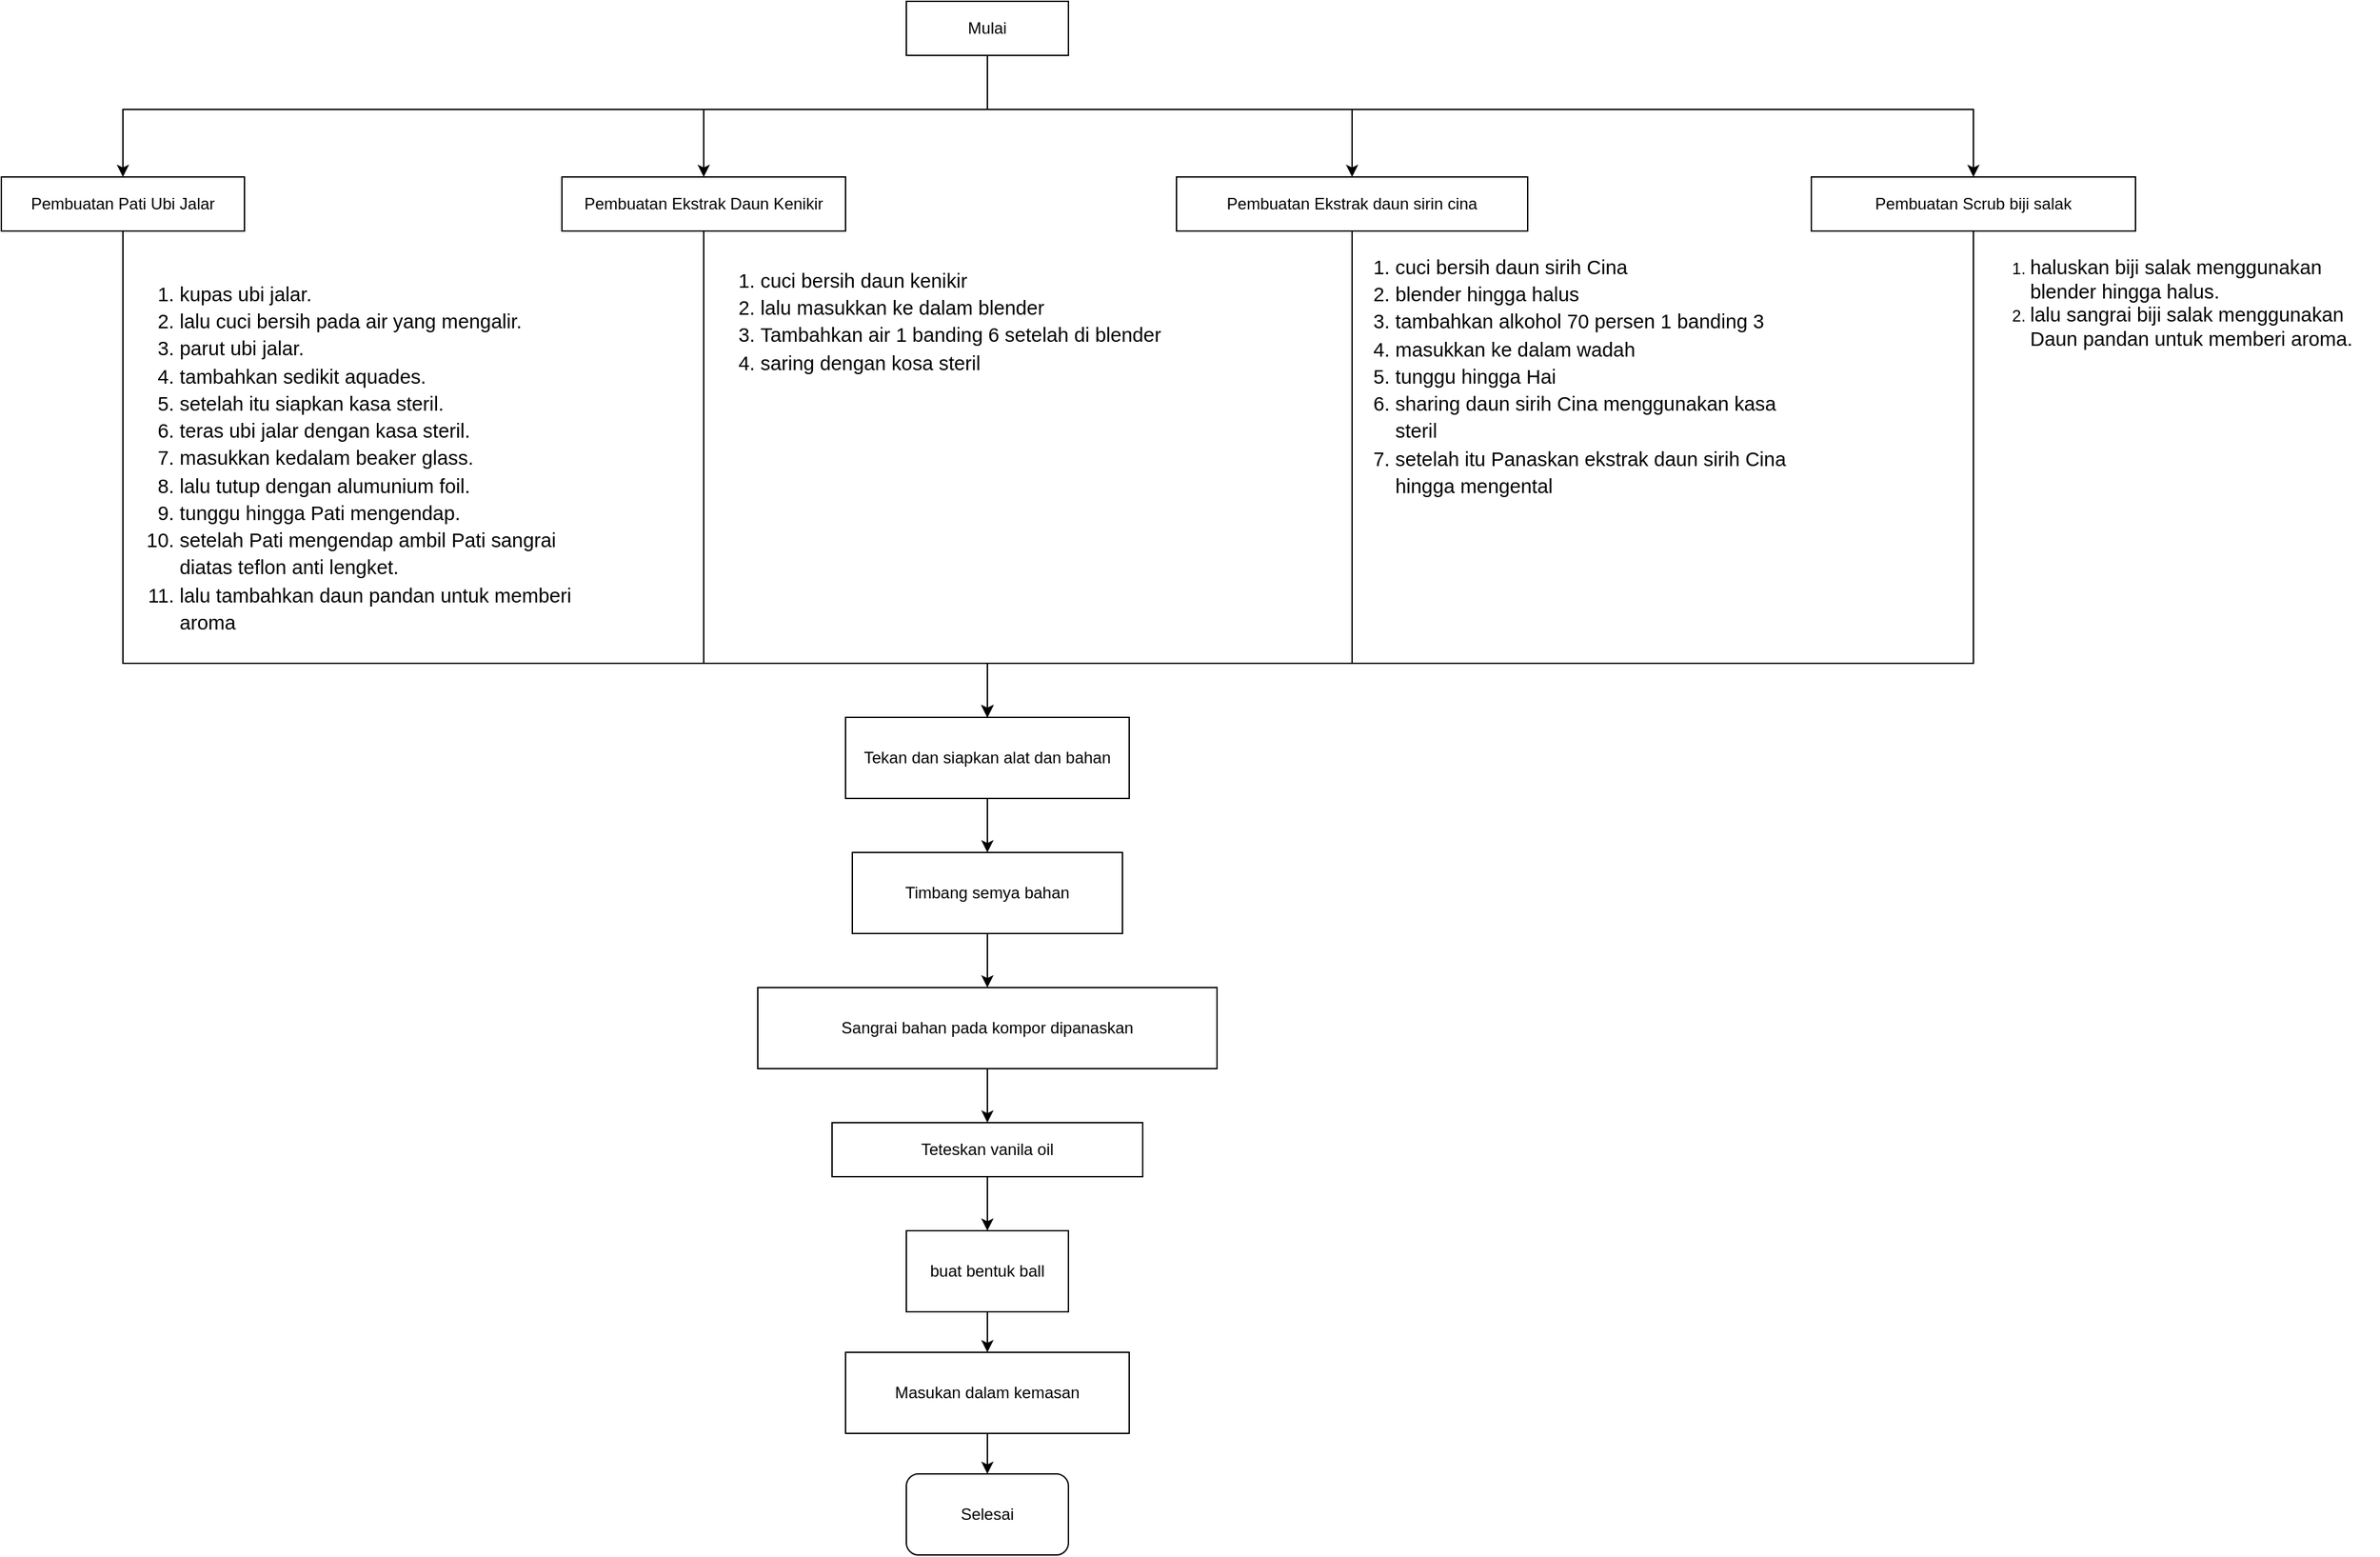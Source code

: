 <mxfile compressed="false" version="15.9.1" type="github">
  <diagram id="ovqH3nYszI52S20i6RJt" name="Page-1">
    <mxGraphModel dx="2037" dy="404" grid="1" gridSize="10" guides="1" tooltips="1" connect="1" arrows="1" fold="1" page="1" pageScale="1" pageWidth="1169" pageHeight="827" math="0" shadow="0">
      <root>
        <mxCell id="0" />
        <mxCell id="1" parent="0" />
        <mxCell id="VaxN0NaM_cXc8g0WYVNY-4" style="edgeStyle=orthogonalEdgeStyle;rounded=0;orthogonalLoop=1;jettySize=auto;html=1;entryX=0.5;entryY=0;entryDx=0;entryDy=0;" parent="1" source="VaxN0NaM_cXc8g0WYVNY-1" target="VaxN0NaM_cXc8g0WYVNY-2" edge="1">
          <mxGeometry relative="1" as="geometry">
            <Array as="points">
              <mxPoint x="420" y="110" />
              <mxPoint x="-220" y="110" />
            </Array>
          </mxGeometry>
        </mxCell>
        <mxCell id="VaxN0NaM_cXc8g0WYVNY-10" style="edgeStyle=orthogonalEdgeStyle;rounded=0;orthogonalLoop=1;jettySize=auto;html=1;entryX=0.5;entryY=0;entryDx=0;entryDy=0;" parent="1" source="VaxN0NaM_cXc8g0WYVNY-1" target="VaxN0NaM_cXc8g0WYVNY-7" edge="1">
          <mxGeometry relative="1" as="geometry">
            <Array as="points">
              <mxPoint x="420" y="110" />
              <mxPoint x="210" y="110" />
            </Array>
          </mxGeometry>
        </mxCell>
        <mxCell id="VaxN0NaM_cXc8g0WYVNY-11" style="edgeStyle=orthogonalEdgeStyle;rounded=0;orthogonalLoop=1;jettySize=auto;html=1;entryX=0.5;entryY=0;entryDx=0;entryDy=0;" parent="1" source="VaxN0NaM_cXc8g0WYVNY-1" target="VaxN0NaM_cXc8g0WYVNY-8" edge="1">
          <mxGeometry relative="1" as="geometry">
            <Array as="points">
              <mxPoint x="420" y="110" />
              <mxPoint x="690" y="110" />
            </Array>
          </mxGeometry>
        </mxCell>
        <mxCell id="VaxN0NaM_cXc8g0WYVNY-45" style="edgeStyle=orthogonalEdgeStyle;rounded=0;orthogonalLoop=1;jettySize=auto;html=1;" parent="1" source="VaxN0NaM_cXc8g0WYVNY-1" target="VaxN0NaM_cXc8g0WYVNY-44" edge="1">
          <mxGeometry relative="1" as="geometry">
            <Array as="points">
              <mxPoint x="420" y="110" />
              <mxPoint x="1150" y="110" />
            </Array>
          </mxGeometry>
        </mxCell>
        <mxCell id="VaxN0NaM_cXc8g0WYVNY-1" value="Mulai" style="rounded=0;whiteSpace=wrap;html=1;" parent="1" vertex="1">
          <mxGeometry x="360" y="30" width="120" height="40" as="geometry" />
        </mxCell>
        <mxCell id="VaxN0NaM_cXc8g0WYVNY-35" style="edgeStyle=orthogonalEdgeStyle;rounded=0;orthogonalLoop=1;jettySize=auto;html=1;" parent="1" source="VaxN0NaM_cXc8g0WYVNY-2" target="VaxN0NaM_cXc8g0WYVNY-34" edge="1">
          <mxGeometry relative="1" as="geometry">
            <Array as="points">
              <mxPoint x="-220" y="520" />
              <mxPoint x="420" y="520" />
            </Array>
          </mxGeometry>
        </mxCell>
        <mxCell id="VaxN0NaM_cXc8g0WYVNY-2" value="Pembuatan Pati Ubi Jalar" style="rounded=0;whiteSpace=wrap;html=1;" parent="1" vertex="1">
          <mxGeometry x="-310" y="160" width="180" height="40" as="geometry" />
        </mxCell>
        <mxCell id="VaxN0NaM_cXc8g0WYVNY-6" value="Selesai" style="rounded=1;whiteSpace=wrap;html=1;" parent="1" vertex="1">
          <mxGeometry x="360" y="1120" width="120" height="60" as="geometry" />
        </mxCell>
        <mxCell id="VaxN0NaM_cXc8g0WYVNY-37" style="edgeStyle=orthogonalEdgeStyle;rounded=0;orthogonalLoop=1;jettySize=auto;html=1;entryX=0.5;entryY=0;entryDx=0;entryDy=0;" parent="1" source="VaxN0NaM_cXc8g0WYVNY-7" target="VaxN0NaM_cXc8g0WYVNY-34" edge="1">
          <mxGeometry relative="1" as="geometry">
            <Array as="points">
              <mxPoint x="210" y="520" />
              <mxPoint x="420" y="520" />
            </Array>
          </mxGeometry>
        </mxCell>
        <mxCell id="VaxN0NaM_cXc8g0WYVNY-7" value="Pembuatan Ekstrak Daun Kenikir" style="rounded=0;whiteSpace=wrap;html=1;" parent="1" vertex="1">
          <mxGeometry x="105" y="160" width="210" height="40" as="geometry" />
        </mxCell>
        <mxCell id="VaxN0NaM_cXc8g0WYVNY-42" style="edgeStyle=orthogonalEdgeStyle;rounded=0;orthogonalLoop=1;jettySize=auto;html=1;entryX=0.5;entryY=0;entryDx=0;entryDy=0;" parent="1" source="VaxN0NaM_cXc8g0WYVNY-8" target="VaxN0NaM_cXc8g0WYVNY-34" edge="1">
          <mxGeometry relative="1" as="geometry">
            <Array as="points">
              <mxPoint x="690" y="520" />
              <mxPoint x="420" y="520" />
            </Array>
          </mxGeometry>
        </mxCell>
        <mxCell id="VaxN0NaM_cXc8g0WYVNY-8" value="Pembuatan Ekstrak daun sirin cina" style="rounded=0;whiteSpace=wrap;html=1;" parent="1" vertex="1">
          <mxGeometry x="560" y="160" width="260" height="40" as="geometry" />
        </mxCell>
        <mxCell id="VaxN0NaM_cXc8g0WYVNY-33" value="&lt;b style=&quot;font-weight: normal&quot; id=&quot;docs-internal-guid-5ed4e104-7fff-7965-fbf4-760d567ad87a&quot;&gt;&lt;ol style=&quot;margin-top: 0 ; margin-bottom: 0&quot;&gt;&lt;li dir=&quot;ltr&quot; style=&quot;list-style-type: decimal; font-size: 11pt; font-family: arial; color: rgb(0, 0, 0); background-color: transparent; font-weight: 400; font-style: normal; font-variant: normal; text-decoration: none; vertical-align: baseline;&quot;&gt;&lt;p dir=&quot;ltr&quot; style=&quot;line-height: 1.38 ; margin-top: 0pt ; margin-bottom: 0pt&quot;&gt;&lt;span style=&quot;font-size: 11pt; font-family: arial; color: rgb(0, 0, 0); background-color: transparent; font-weight: 400; font-style: normal; font-variant: normal; text-decoration: none; vertical-align: baseline;&quot;&gt;kupas ubi jalar.&lt;/span&gt;&lt;/p&gt;&lt;/li&gt;&lt;li dir=&quot;ltr&quot; style=&quot;list-style-type: decimal; font-size: 11pt; font-family: arial; color: rgb(0, 0, 0); background-color: transparent; font-weight: 400; font-style: normal; font-variant: normal; text-decoration: none; vertical-align: baseline;&quot;&gt;&lt;p dir=&quot;ltr&quot; style=&quot;line-height: 1.38 ; margin-top: 0pt ; margin-bottom: 0pt&quot;&gt;&lt;span style=&quot;font-size: 11pt; font-family: arial; color: rgb(0, 0, 0); background-color: transparent; font-weight: 400; font-style: normal; font-variant: normal; text-decoration: none; vertical-align: baseline;&quot;&gt;lalu cuci bersih pada air yang mengalir.&lt;/span&gt;&lt;/p&gt;&lt;/li&gt;&lt;li dir=&quot;ltr&quot; style=&quot;list-style-type: decimal; font-size: 11pt; font-family: arial; color: rgb(0, 0, 0); background-color: transparent; font-weight: 400; font-style: normal; font-variant: normal; text-decoration: none; vertical-align: baseline;&quot;&gt;&lt;p dir=&quot;ltr&quot; style=&quot;line-height: 1.38 ; margin-top: 0pt ; margin-bottom: 0pt&quot;&gt;&lt;span style=&quot;font-size: 11pt; font-family: arial; color: rgb(0, 0, 0); background-color: transparent; font-weight: 400; font-style: normal; font-variant: normal; text-decoration: none; vertical-align: baseline;&quot;&gt;parut ubi jalar.&lt;/span&gt;&lt;/p&gt;&lt;/li&gt;&lt;li dir=&quot;ltr&quot; style=&quot;list-style-type: decimal; font-size: 11pt; font-family: arial; color: rgb(0, 0, 0); background-color: transparent; font-weight: 400; font-style: normal; font-variant: normal; text-decoration: none; vertical-align: baseline;&quot;&gt;&lt;p dir=&quot;ltr&quot; style=&quot;line-height: 1.38 ; margin-top: 0pt ; margin-bottom: 0pt&quot;&gt;&lt;span style=&quot;font-size: 11pt; font-family: arial; color: rgb(0, 0, 0); background-color: transparent; font-weight: 400; font-style: normal; font-variant: normal; text-decoration: none; vertical-align: baseline;&quot;&gt;tambahkan sedikit aquades.&lt;/span&gt;&lt;/p&gt;&lt;/li&gt;&lt;li dir=&quot;ltr&quot; style=&quot;list-style-type: decimal; font-size: 11pt; font-family: arial; color: rgb(0, 0, 0); background-color: transparent; font-weight: 400; font-style: normal; font-variant: normal; text-decoration: none; vertical-align: baseline;&quot;&gt;&lt;p dir=&quot;ltr&quot; style=&quot;line-height: 1.38 ; margin-top: 0pt ; margin-bottom: 0pt&quot;&gt;&lt;span style=&quot;font-size: 11pt; font-family: arial; color: rgb(0, 0, 0); background-color: transparent; font-weight: 400; font-style: normal; font-variant: normal; text-decoration: none; vertical-align: baseline;&quot;&gt;setelah itu siapkan kasa steril.&lt;/span&gt;&lt;/p&gt;&lt;/li&gt;&lt;li dir=&quot;ltr&quot; style=&quot;list-style-type: decimal; font-size: 11pt; font-family: arial; color: rgb(0, 0, 0); background-color: transparent; font-weight: 400; font-style: normal; font-variant: normal; text-decoration: none; vertical-align: baseline;&quot;&gt;&lt;p dir=&quot;ltr&quot; style=&quot;line-height: 1.38 ; margin-top: 0pt ; margin-bottom: 0pt&quot;&gt;&lt;span style=&quot;font-size: 11pt; font-family: arial; color: rgb(0, 0, 0); background-color: transparent; font-weight: 400; font-style: normal; font-variant: normal; text-decoration: none; vertical-align: baseline;&quot;&gt;teras ubi jalar dengan kasa steril.&lt;/span&gt;&lt;/p&gt;&lt;/li&gt;&lt;li dir=&quot;ltr&quot; style=&quot;list-style-type: decimal; font-size: 11pt; font-family: arial; color: rgb(0, 0, 0); background-color: transparent; font-weight: 400; font-style: normal; font-variant: normal; text-decoration: none; vertical-align: baseline;&quot;&gt;&lt;p dir=&quot;ltr&quot; style=&quot;line-height: 1.38 ; margin-top: 0pt ; margin-bottom: 0pt&quot;&gt;&lt;span style=&quot;font-size: 11pt; font-family: arial; color: rgb(0, 0, 0); background-color: transparent; font-weight: 400; font-style: normal; font-variant: normal; text-decoration: none; vertical-align: baseline;&quot;&gt;masukkan kedalam beaker glass.&lt;/span&gt;&lt;/p&gt;&lt;/li&gt;&lt;li dir=&quot;ltr&quot; style=&quot;list-style-type: decimal; font-size: 11pt; font-family: arial; color: rgb(0, 0, 0); background-color: transparent; font-weight: 400; font-style: normal; font-variant: normal; text-decoration: none; vertical-align: baseline;&quot;&gt;&lt;p dir=&quot;ltr&quot; style=&quot;line-height: 1.38 ; margin-top: 0pt ; margin-bottom: 0pt&quot;&gt;&lt;span style=&quot;font-size: 11pt; font-family: arial; color: rgb(0, 0, 0); background-color: transparent; font-weight: 400; font-style: normal; font-variant: normal; text-decoration: none; vertical-align: baseline;&quot;&gt;lalu tutup dengan alumunium foil.&lt;/span&gt;&lt;/p&gt;&lt;/li&gt;&lt;li dir=&quot;ltr&quot; style=&quot;list-style-type: decimal; font-size: 11pt; font-family: arial; color: rgb(0, 0, 0); background-color: transparent; font-weight: 400; font-style: normal; font-variant: normal; text-decoration: none; vertical-align: baseline;&quot;&gt;&lt;p dir=&quot;ltr&quot; style=&quot;line-height: 1.38 ; margin-top: 0pt ; margin-bottom: 0pt&quot;&gt;&lt;span style=&quot;font-size: 11pt; font-family: arial; color: rgb(0, 0, 0); background-color: transparent; font-weight: 400; font-style: normal; font-variant: normal; text-decoration: none; vertical-align: baseline;&quot;&gt;tunggu hingga Pati mengendap.&amp;nbsp;&lt;/span&gt;&lt;/p&gt;&lt;/li&gt;&lt;li dir=&quot;ltr&quot; style=&quot;list-style-type: decimal; font-size: 11pt; font-family: arial; color: rgb(0, 0, 0); background-color: transparent; font-weight: 400; font-style: normal; font-variant: normal; text-decoration: none; vertical-align: baseline;&quot;&gt;&lt;p dir=&quot;ltr&quot; style=&quot;line-height: 1.38 ; margin-top: 0pt ; margin-bottom: 0pt&quot;&gt;&lt;span style=&quot;font-size: 11pt; font-family: arial; color: rgb(0, 0, 0); background-color: transparent; font-weight: 400; font-style: normal; font-variant: normal; text-decoration: none; vertical-align: baseline;&quot;&gt;setelah Pati mengendap ambil Pati sangrai diatas teflon anti lengket.&amp;nbsp;&lt;/span&gt;&lt;/p&gt;&lt;/li&gt;&lt;li dir=&quot;ltr&quot; style=&quot;list-style-type: decimal; font-size: 11pt; font-family: arial; color: rgb(0, 0, 0); background-color: transparent; font-weight: 400; font-style: normal; font-variant: normal; text-decoration: none; vertical-align: baseline;&quot;&gt;&lt;p dir=&quot;ltr&quot; style=&quot;line-height: 1.38 ; margin-top: 0pt ; margin-bottom: 0pt&quot;&gt;&lt;span style=&quot;font-size: 11pt; font-family: arial; color: rgb(0, 0, 0); background-color: transparent; font-weight: 400; font-style: normal; font-variant: normal; text-decoration: none; vertical-align: baseline;&quot;&gt;lalu tambahkan daun pandan untuk memberi aroma&lt;/span&gt;&lt;/p&gt;&lt;/li&gt;&lt;/ol&gt;&lt;/b&gt;" style="text;whiteSpace=wrap;html=1;" parent="1" vertex="1">
          <mxGeometry x="-220" y="230" width="350" height="240" as="geometry" />
        </mxCell>
        <mxCell id="VaxN0NaM_cXc8g0WYVNY-39" value="" style="edgeStyle=orthogonalEdgeStyle;rounded=0;orthogonalLoop=1;jettySize=auto;html=1;" parent="1" source="VaxN0NaM_cXc8g0WYVNY-34" target="VaxN0NaM_cXc8g0WYVNY-38" edge="1">
          <mxGeometry relative="1" as="geometry" />
        </mxCell>
        <mxCell id="VaxN0NaM_cXc8g0WYVNY-34" value="Tekan dan siapkan alat dan bahan" style="rounded=0;whiteSpace=wrap;html=1;" parent="1" vertex="1">
          <mxGeometry x="315" y="560" width="210" height="60" as="geometry" />
        </mxCell>
        <mxCell id="VaxN0NaM_cXc8g0WYVNY-36" value="&lt;b style=&quot;font-weight: normal&quot; id=&quot;docs-internal-guid-0d5df72b-7fff-95d5-193e-8f352775c490&quot;&gt;&lt;ol style=&quot;margin-top: 0 ; margin-bottom: 0&quot;&gt;&lt;li dir=&quot;ltr&quot; style=&quot;list-style-type: decimal; font-size: 11pt; font-family: arial; color: rgb(0, 0, 0); background-color: transparent; font-weight: 400; font-style: normal; font-variant: normal; text-decoration: none; vertical-align: baseline;&quot;&gt;&lt;p dir=&quot;ltr&quot; style=&quot;line-height: 1.38 ; margin-top: 0pt ; margin-bottom: 0pt&quot;&gt;&lt;span style=&quot;font-size: 11pt; font-family: arial; color: rgb(0, 0, 0); background-color: transparent; font-weight: 400; font-style: normal; font-variant: normal; text-decoration: none; vertical-align: baseline;&quot;&gt;cuci bersih daun kenikir&amp;nbsp;&lt;/span&gt;&lt;/p&gt;&lt;/li&gt;&lt;li dir=&quot;ltr&quot; style=&quot;list-style-type: decimal; font-size: 11pt; font-family: arial; color: rgb(0, 0, 0); background-color: transparent; font-weight: 400; font-style: normal; font-variant: normal; text-decoration: none; vertical-align: baseline;&quot;&gt;&lt;p dir=&quot;ltr&quot; style=&quot;line-height: 1.38 ; margin-top: 0pt ; margin-bottom: 0pt&quot;&gt;&lt;span style=&quot;font-size: 11pt; font-family: arial; color: rgb(0, 0, 0); background-color: transparent; font-weight: 400; font-style: normal; font-variant: normal; text-decoration: none; vertical-align: baseline;&quot;&gt;lalu masukkan ke dalam blender&amp;nbsp;&lt;/span&gt;&lt;/p&gt;&lt;/li&gt;&lt;li dir=&quot;ltr&quot; style=&quot;list-style-type: decimal; font-size: 11pt; font-family: arial; color: rgb(0, 0, 0); background-color: transparent; font-weight: 400; font-style: normal; font-variant: normal; text-decoration: none; vertical-align: baseline;&quot;&gt;&lt;p dir=&quot;ltr&quot; style=&quot;line-height: 1.38 ; margin-top: 0pt ; margin-bottom: 0pt&quot;&gt;&lt;span style=&quot;font-size: 11pt; font-family: arial; color: rgb(0, 0, 0); background-color: transparent; font-weight: 400; font-style: normal; font-variant: normal; text-decoration: none; vertical-align: baseline;&quot;&gt;Tambahkan air 1 banding 6 setelah di blender&amp;nbsp;&lt;/span&gt;&lt;/p&gt;&lt;/li&gt;&lt;li dir=&quot;ltr&quot; style=&quot;list-style-type: decimal; font-size: 11pt; font-family: arial; color: rgb(0, 0, 0); background-color: transparent; font-weight: 400; font-style: normal; font-variant: normal; text-decoration: none; vertical-align: baseline;&quot;&gt;&lt;p dir=&quot;ltr&quot; style=&quot;line-height: 1.38 ; margin-top: 0pt ; margin-bottom: 0pt&quot;&gt;&lt;span style=&quot;font-size: 11pt; font-family: arial; color: rgb(0, 0, 0); background-color: transparent; font-weight: 400; font-style: normal; font-variant: normal; text-decoration: none; vertical-align: baseline;&quot;&gt;saring dengan kosa steril &lt;/span&gt;&lt;/p&gt;&lt;/li&gt;&lt;/ol&gt;&lt;/b&gt;" style="text;whiteSpace=wrap;html=1;" parent="1" vertex="1">
          <mxGeometry x="210" y="220" width="360" height="100" as="geometry" />
        </mxCell>
        <mxCell id="VaxN0NaM_cXc8g0WYVNY-41" value="" style="edgeStyle=orthogonalEdgeStyle;rounded=0;orthogonalLoop=1;jettySize=auto;html=1;" parent="1" source="VaxN0NaM_cXc8g0WYVNY-38" target="VaxN0NaM_cXc8g0WYVNY-40" edge="1">
          <mxGeometry relative="1" as="geometry" />
        </mxCell>
        <mxCell id="VaxN0NaM_cXc8g0WYVNY-38" value="Timbang semya bahan" style="rounded=0;whiteSpace=wrap;html=1;" parent="1" vertex="1">
          <mxGeometry x="320" y="660" width="200" height="60" as="geometry" />
        </mxCell>
        <mxCell id="VaxN0NaM_cXc8g0WYVNY-49" value="" style="edgeStyle=orthogonalEdgeStyle;rounded=0;orthogonalLoop=1;jettySize=auto;html=1;" parent="1" source="VaxN0NaM_cXc8g0WYVNY-40" target="VaxN0NaM_cXc8g0WYVNY-48" edge="1">
          <mxGeometry relative="1" as="geometry" />
        </mxCell>
        <mxCell id="VaxN0NaM_cXc8g0WYVNY-40" value="Sangrai bahan pada kompor dipanaskan" style="rounded=0;whiteSpace=wrap;html=1;" parent="1" vertex="1">
          <mxGeometry x="250" y="760" width="340" height="60" as="geometry" />
        </mxCell>
        <mxCell id="VaxN0NaM_cXc8g0WYVNY-43" value="&lt;b style=&quot;font-weight: normal&quot; id=&quot;docs-internal-guid-c2dedafd-7fff-107c-5047-153d0fb30214&quot;&gt;&lt;ol style=&quot;margin-top: 0 ; margin-bottom: 0&quot;&gt;&lt;li dir=&quot;ltr&quot; style=&quot;list-style-type: decimal; font-size: 11pt; font-family: arial; color: rgb(0, 0, 0); background-color: transparent; font-weight: 400; font-style: normal; font-variant: normal; text-decoration: none; vertical-align: baseline;&quot;&gt;&lt;p dir=&quot;ltr&quot; style=&quot;line-height: 1.38 ; margin-top: 0pt ; margin-bottom: 0pt&quot;&gt;&lt;span style=&quot;font-size: 11pt; font-family: arial; color: rgb(0, 0, 0); background-color: transparent; font-weight: 400; font-style: normal; font-variant: normal; text-decoration: none; vertical-align: baseline;&quot;&gt;cuci bersih daun sirih Cina&amp;nbsp;&lt;/span&gt;&lt;/p&gt;&lt;/li&gt;&lt;li dir=&quot;ltr&quot; style=&quot;list-style-type: decimal; font-size: 11pt; font-family: arial; color: rgb(0, 0, 0); background-color: transparent; font-weight: 400; font-style: normal; font-variant: normal; text-decoration: none; vertical-align: baseline;&quot;&gt;&lt;p dir=&quot;ltr&quot; style=&quot;line-height: 1.38 ; margin-top: 0pt ; margin-bottom: 0pt&quot;&gt;&lt;span style=&quot;font-size: 11pt; font-family: arial; color: rgb(0, 0, 0); background-color: transparent; font-weight: 400; font-style: normal; font-variant: normal; text-decoration: none; vertical-align: baseline;&quot;&gt;blender hingga halus&amp;nbsp;&lt;/span&gt;&lt;/p&gt;&lt;/li&gt;&lt;li dir=&quot;ltr&quot; style=&quot;list-style-type: decimal; font-size: 11pt; font-family: arial; color: rgb(0, 0, 0); background-color: transparent; font-weight: 400; font-style: normal; font-variant: normal; text-decoration: none; vertical-align: baseline;&quot;&gt;&lt;p dir=&quot;ltr&quot; style=&quot;line-height: 1.38 ; margin-top: 0pt ; margin-bottom: 0pt&quot;&gt;&lt;span style=&quot;font-size: 11pt; font-family: arial; color: rgb(0, 0, 0); background-color: transparent; font-weight: 400; font-style: normal; font-variant: normal; text-decoration: none; vertical-align: baseline;&quot;&gt;tambahkan alkohol 70 persen 1 banding 3&amp;nbsp;&lt;/span&gt;&lt;/p&gt;&lt;/li&gt;&lt;li dir=&quot;ltr&quot; style=&quot;list-style-type: decimal; font-size: 11pt; font-family: arial; color: rgb(0, 0, 0); background-color: transparent; font-weight: 400; font-style: normal; font-variant: normal; text-decoration: none; vertical-align: baseline;&quot;&gt;&lt;p dir=&quot;ltr&quot; style=&quot;line-height: 1.38 ; margin-top: 0pt ; margin-bottom: 0pt&quot;&gt;&lt;span style=&quot;font-size: 11pt; font-family: arial; color: rgb(0, 0, 0); background-color: transparent; font-weight: 400; font-style: normal; font-variant: normal; text-decoration: none; vertical-align: baseline;&quot;&gt;masukkan ke dalam wadah&amp;nbsp;&lt;/span&gt;&lt;/p&gt;&lt;/li&gt;&lt;li dir=&quot;ltr&quot; style=&quot;list-style-type: decimal; font-size: 11pt; font-family: arial; color: rgb(0, 0, 0); background-color: transparent; font-weight: 400; font-style: normal; font-variant: normal; text-decoration: none; vertical-align: baseline;&quot;&gt;&lt;p dir=&quot;ltr&quot; style=&quot;line-height: 1.38 ; margin-top: 0pt ; margin-bottom: 0pt&quot;&gt;&lt;span style=&quot;font-size: 11pt; font-family: arial; color: rgb(0, 0, 0); background-color: transparent; font-weight: 400; font-style: normal; font-variant: normal; text-decoration: none; vertical-align: baseline;&quot;&gt;tunggu hingga Hai&amp;nbsp;&lt;/span&gt;&lt;/p&gt;&lt;/li&gt;&lt;li dir=&quot;ltr&quot; style=&quot;list-style-type: decimal; font-size: 11pt; font-family: arial; color: rgb(0, 0, 0); background-color: transparent; font-weight: 400; font-style: normal; font-variant: normal; text-decoration: none; vertical-align: baseline;&quot;&gt;&lt;p dir=&quot;ltr&quot; style=&quot;line-height: 1.38 ; margin-top: 0pt ; margin-bottom: 0pt&quot;&gt;&lt;span style=&quot;font-size: 11pt; font-family: arial; color: rgb(0, 0, 0); background-color: transparent; font-weight: 400; font-style: normal; font-variant: normal; text-decoration: none; vertical-align: baseline;&quot;&gt;sharing daun sirih Cina menggunakan kasa steril&lt;/span&gt;&lt;/p&gt;&lt;/li&gt;&lt;li dir=&quot;ltr&quot; style=&quot;list-style-type: decimal; font-size: 11pt; font-family: arial; color: rgb(0, 0, 0); background-color: transparent; font-weight: 400; font-style: normal; font-variant: normal; text-decoration: none; vertical-align: baseline;&quot;&gt;&lt;p dir=&quot;ltr&quot; style=&quot;line-height: 1.38 ; margin-top: 0pt ; margin-bottom: 0pt&quot;&gt;&lt;span style=&quot;font-size: 11pt; font-family: arial; color: rgb(0, 0, 0); background-color: transparent; font-weight: 400; font-style: normal; font-variant: normal; text-decoration: none; vertical-align: baseline;&quot;&gt;setelah itu Panaskan ekstrak daun sirih Cina hingga mengental &lt;/span&gt;&lt;/p&gt;&lt;/li&gt;&lt;/ol&gt;&lt;/b&gt;" style="text;whiteSpace=wrap;html=1;" parent="1" vertex="1">
          <mxGeometry x="680" y="210" width="340" height="160" as="geometry" />
        </mxCell>
        <mxCell id="VaxN0NaM_cXc8g0WYVNY-46" style="edgeStyle=orthogonalEdgeStyle;rounded=0;orthogonalLoop=1;jettySize=auto;html=1;entryX=0.5;entryY=0;entryDx=0;entryDy=0;" parent="1" source="VaxN0NaM_cXc8g0WYVNY-44" target="VaxN0NaM_cXc8g0WYVNY-34" edge="1">
          <mxGeometry relative="1" as="geometry">
            <Array as="points">
              <mxPoint x="1150" y="520" />
              <mxPoint x="420" y="520" />
            </Array>
          </mxGeometry>
        </mxCell>
        <mxCell id="VaxN0NaM_cXc8g0WYVNY-44" value="Pembuatan Scrub biji salak" style="rounded=0;whiteSpace=wrap;html=1;" parent="1" vertex="1">
          <mxGeometry x="1030" y="160" width="240" height="40" as="geometry" />
        </mxCell>
        <mxCell id="VaxN0NaM_cXc8g0WYVNY-47" value="&lt;ol&gt;&lt;li&gt;&lt;b style=&quot;font-weight: normal&quot; id=&quot;docs-internal-guid-b6667f16-7fff-337e-ba64-49d40d39102c&quot;&gt;&lt;span style=&quot;background-color: transparent ; font-family: &amp;#34;arial&amp;#34; ; font-size: 11pt&quot;&gt;haluskan biji salak menggunakan blender hingga halus.&lt;/span&gt;&lt;/b&gt;&lt;/li&gt;&lt;li&gt;&lt;b style=&quot;font-weight: normal&quot; id=&quot;docs-internal-guid-b6667f16-7fff-337e-ba64-49d40d39102c&quot;&gt;&lt;span style=&quot;background-color: transparent ; font-family: &amp;#34;arial&amp;#34; ; font-size: 11pt&quot;&gt;lalu sangrai biji salak menggunakan Daun pandan untuk memberi aroma.&lt;/span&gt;&lt;/b&gt;&lt;/li&gt;&lt;/ol&gt;" style="text;whiteSpace=wrap;html=1;" parent="1" vertex="1">
          <mxGeometry x="1150" y="200" width="300" height="60" as="geometry" />
        </mxCell>
        <mxCell id="VaxN0NaM_cXc8g0WYVNY-52" value="" style="edgeStyle=orthogonalEdgeStyle;rounded=0;orthogonalLoop=1;jettySize=auto;html=1;" parent="1" source="VaxN0NaM_cXc8g0WYVNY-48" target="VaxN0NaM_cXc8g0WYVNY-50" edge="1">
          <mxGeometry relative="1" as="geometry" />
        </mxCell>
        <mxCell id="VaxN0NaM_cXc8g0WYVNY-48" value="Teteskan vanila oil" style="rounded=0;whiteSpace=wrap;html=1;" parent="1" vertex="1">
          <mxGeometry x="305" y="860" width="230" height="40" as="geometry" />
        </mxCell>
        <mxCell id="VaxN0NaM_cXc8g0WYVNY-53" value="" style="edgeStyle=orthogonalEdgeStyle;rounded=0;orthogonalLoop=1;jettySize=auto;html=1;" parent="1" source="VaxN0NaM_cXc8g0WYVNY-50" target="VaxN0NaM_cXc8g0WYVNY-51" edge="1">
          <mxGeometry relative="1" as="geometry" />
        </mxCell>
        <mxCell id="VaxN0NaM_cXc8g0WYVNY-50" value="buat bentuk ball" style="rounded=0;whiteSpace=wrap;html=1;" parent="1" vertex="1">
          <mxGeometry x="360" y="940" width="120" height="60" as="geometry" />
        </mxCell>
        <mxCell id="VaxN0NaM_cXc8g0WYVNY-54" value="" style="edgeStyle=orthogonalEdgeStyle;rounded=0;orthogonalLoop=1;jettySize=auto;html=1;" parent="1" source="VaxN0NaM_cXc8g0WYVNY-51" target="VaxN0NaM_cXc8g0WYVNY-6" edge="1">
          <mxGeometry relative="1" as="geometry" />
        </mxCell>
        <mxCell id="VaxN0NaM_cXc8g0WYVNY-51" value="Masukan dalam kemasan" style="rounded=0;whiteSpace=wrap;html=1;" parent="1" vertex="1">
          <mxGeometry x="315" y="1030" width="210" height="60" as="geometry" />
        </mxCell>
      </root>
    </mxGraphModel>
  </diagram>
</mxfile>
